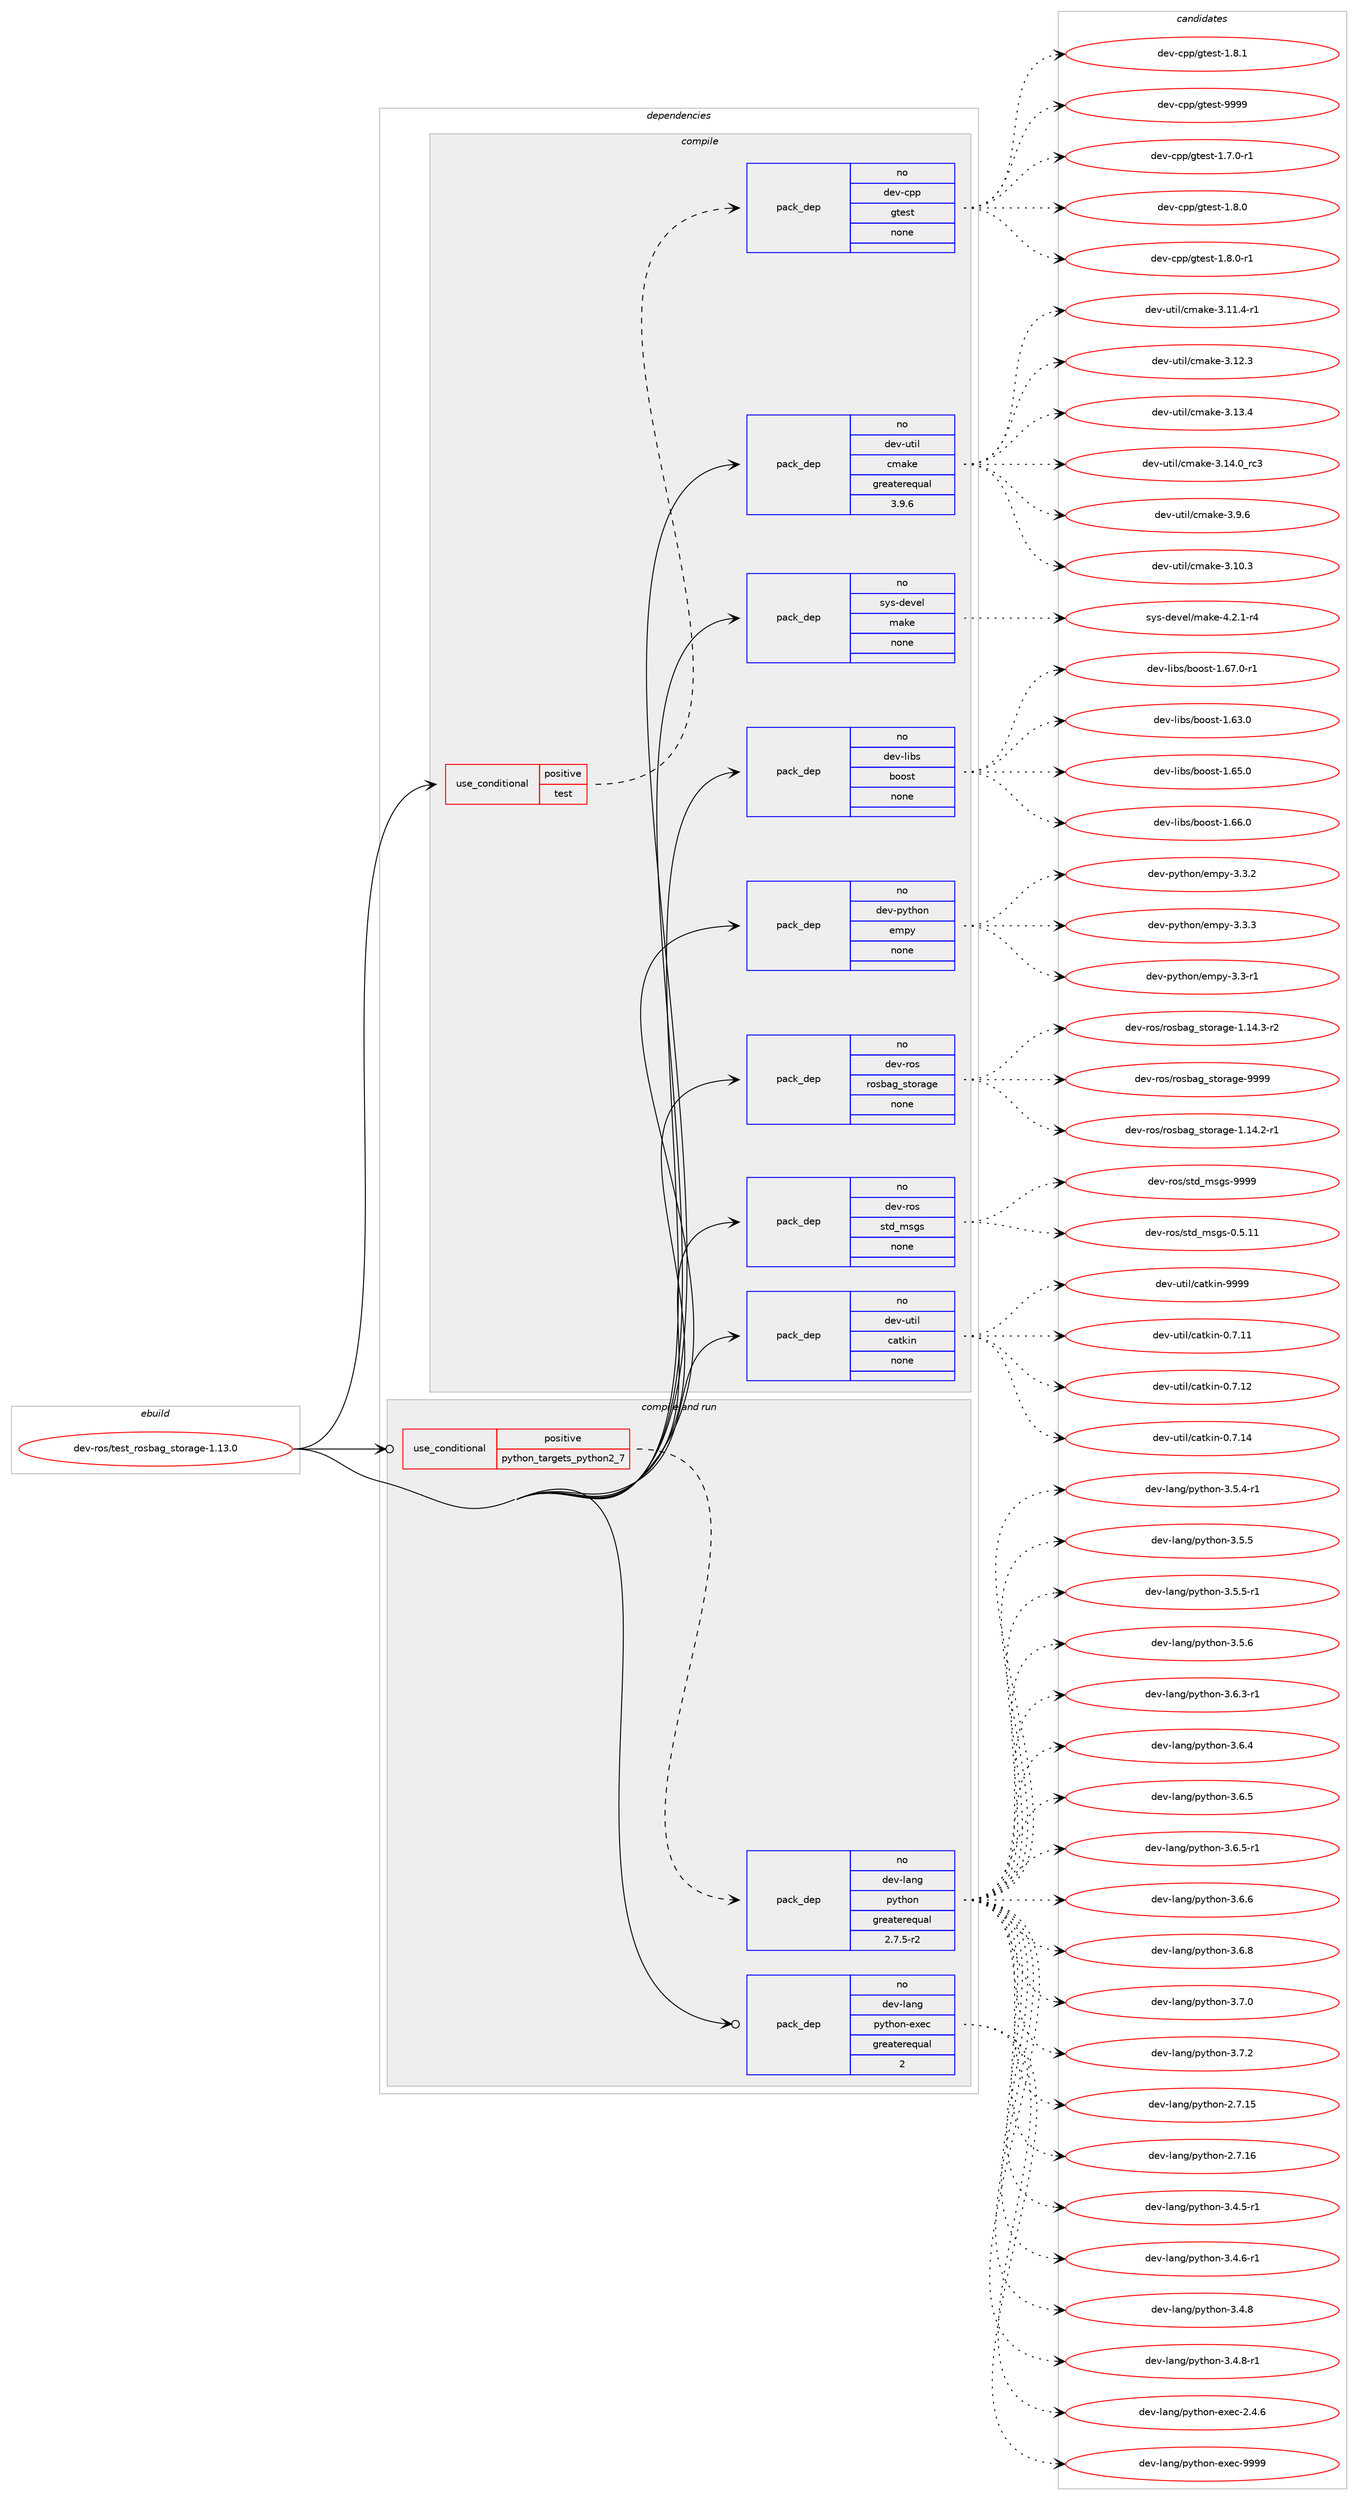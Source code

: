 digraph prolog {

# *************
# Graph options
# *************

newrank=true;
concentrate=true;
compound=true;
graph [rankdir=LR,fontname=Helvetica,fontsize=10,ranksep=1.5];#, ranksep=2.5, nodesep=0.2];
edge  [arrowhead=vee];
node  [fontname=Helvetica,fontsize=10];

# **********
# The ebuild
# **********

subgraph cluster_leftcol {
color=gray;
rank=same;
label=<<i>ebuild</i>>;
id [label="dev-ros/test_rosbag_storage-1.13.0", color=red, width=4, href="../dev-ros/test_rosbag_storage-1.13.0.svg"];
}

# ****************
# The dependencies
# ****************

subgraph cluster_midcol {
color=gray;
label=<<i>dependencies</i>>;
subgraph cluster_compile {
fillcolor="#eeeeee";
style=filled;
label=<<i>compile</i>>;
subgraph cond390966 {
dependency1472531 [label=<<TABLE BORDER="0" CELLBORDER="1" CELLSPACING="0" CELLPADDING="4"><TR><TD ROWSPAN="3" CELLPADDING="10">use_conditional</TD></TR><TR><TD>positive</TD></TR><TR><TD>test</TD></TR></TABLE>>, shape=none, color=red];
subgraph pack1058175 {
dependency1472532 [label=<<TABLE BORDER="0" CELLBORDER="1" CELLSPACING="0" CELLPADDING="4" WIDTH="220"><TR><TD ROWSPAN="6" CELLPADDING="30">pack_dep</TD></TR><TR><TD WIDTH="110">no</TD></TR><TR><TD>dev-cpp</TD></TR><TR><TD>gtest</TD></TR><TR><TD>none</TD></TR><TR><TD></TD></TR></TABLE>>, shape=none, color=blue];
}
dependency1472531:e -> dependency1472532:w [weight=20,style="dashed",arrowhead="vee"];
}
id:e -> dependency1472531:w [weight=20,style="solid",arrowhead="vee"];
subgraph pack1058176 {
dependency1472533 [label=<<TABLE BORDER="0" CELLBORDER="1" CELLSPACING="0" CELLPADDING="4" WIDTH="220"><TR><TD ROWSPAN="6" CELLPADDING="30">pack_dep</TD></TR><TR><TD WIDTH="110">no</TD></TR><TR><TD>dev-libs</TD></TR><TR><TD>boost</TD></TR><TR><TD>none</TD></TR><TR><TD></TD></TR></TABLE>>, shape=none, color=blue];
}
id:e -> dependency1472533:w [weight=20,style="solid",arrowhead="vee"];
subgraph pack1058177 {
dependency1472534 [label=<<TABLE BORDER="0" CELLBORDER="1" CELLSPACING="0" CELLPADDING="4" WIDTH="220"><TR><TD ROWSPAN="6" CELLPADDING="30">pack_dep</TD></TR><TR><TD WIDTH="110">no</TD></TR><TR><TD>dev-python</TD></TR><TR><TD>empy</TD></TR><TR><TD>none</TD></TR><TR><TD></TD></TR></TABLE>>, shape=none, color=blue];
}
id:e -> dependency1472534:w [weight=20,style="solid",arrowhead="vee"];
subgraph pack1058178 {
dependency1472535 [label=<<TABLE BORDER="0" CELLBORDER="1" CELLSPACING="0" CELLPADDING="4" WIDTH="220"><TR><TD ROWSPAN="6" CELLPADDING="30">pack_dep</TD></TR><TR><TD WIDTH="110">no</TD></TR><TR><TD>dev-ros</TD></TR><TR><TD>rosbag_storage</TD></TR><TR><TD>none</TD></TR><TR><TD></TD></TR></TABLE>>, shape=none, color=blue];
}
id:e -> dependency1472535:w [weight=20,style="solid",arrowhead="vee"];
subgraph pack1058179 {
dependency1472536 [label=<<TABLE BORDER="0" CELLBORDER="1" CELLSPACING="0" CELLPADDING="4" WIDTH="220"><TR><TD ROWSPAN="6" CELLPADDING="30">pack_dep</TD></TR><TR><TD WIDTH="110">no</TD></TR><TR><TD>dev-ros</TD></TR><TR><TD>std_msgs</TD></TR><TR><TD>none</TD></TR><TR><TD></TD></TR></TABLE>>, shape=none, color=blue];
}
id:e -> dependency1472536:w [weight=20,style="solid",arrowhead="vee"];
subgraph pack1058180 {
dependency1472537 [label=<<TABLE BORDER="0" CELLBORDER="1" CELLSPACING="0" CELLPADDING="4" WIDTH="220"><TR><TD ROWSPAN="6" CELLPADDING="30">pack_dep</TD></TR><TR><TD WIDTH="110">no</TD></TR><TR><TD>dev-util</TD></TR><TR><TD>catkin</TD></TR><TR><TD>none</TD></TR><TR><TD></TD></TR></TABLE>>, shape=none, color=blue];
}
id:e -> dependency1472537:w [weight=20,style="solid",arrowhead="vee"];
subgraph pack1058181 {
dependency1472538 [label=<<TABLE BORDER="0" CELLBORDER="1" CELLSPACING="0" CELLPADDING="4" WIDTH="220"><TR><TD ROWSPAN="6" CELLPADDING="30">pack_dep</TD></TR><TR><TD WIDTH="110">no</TD></TR><TR><TD>dev-util</TD></TR><TR><TD>cmake</TD></TR><TR><TD>greaterequal</TD></TR><TR><TD>3.9.6</TD></TR></TABLE>>, shape=none, color=blue];
}
id:e -> dependency1472538:w [weight=20,style="solid",arrowhead="vee"];
subgraph pack1058182 {
dependency1472539 [label=<<TABLE BORDER="0" CELLBORDER="1" CELLSPACING="0" CELLPADDING="4" WIDTH="220"><TR><TD ROWSPAN="6" CELLPADDING="30">pack_dep</TD></TR><TR><TD WIDTH="110">no</TD></TR><TR><TD>sys-devel</TD></TR><TR><TD>make</TD></TR><TR><TD>none</TD></TR><TR><TD></TD></TR></TABLE>>, shape=none, color=blue];
}
id:e -> dependency1472539:w [weight=20,style="solid",arrowhead="vee"];
}
subgraph cluster_compileandrun {
fillcolor="#eeeeee";
style=filled;
label=<<i>compile and run</i>>;
subgraph cond390967 {
dependency1472540 [label=<<TABLE BORDER="0" CELLBORDER="1" CELLSPACING="0" CELLPADDING="4"><TR><TD ROWSPAN="3" CELLPADDING="10">use_conditional</TD></TR><TR><TD>positive</TD></TR><TR><TD>python_targets_python2_7</TD></TR></TABLE>>, shape=none, color=red];
subgraph pack1058183 {
dependency1472541 [label=<<TABLE BORDER="0" CELLBORDER="1" CELLSPACING="0" CELLPADDING="4" WIDTH="220"><TR><TD ROWSPAN="6" CELLPADDING="30">pack_dep</TD></TR><TR><TD WIDTH="110">no</TD></TR><TR><TD>dev-lang</TD></TR><TR><TD>python</TD></TR><TR><TD>greaterequal</TD></TR><TR><TD>2.7.5-r2</TD></TR></TABLE>>, shape=none, color=blue];
}
dependency1472540:e -> dependency1472541:w [weight=20,style="dashed",arrowhead="vee"];
}
id:e -> dependency1472540:w [weight=20,style="solid",arrowhead="odotvee"];
subgraph pack1058184 {
dependency1472542 [label=<<TABLE BORDER="0" CELLBORDER="1" CELLSPACING="0" CELLPADDING="4" WIDTH="220"><TR><TD ROWSPAN="6" CELLPADDING="30">pack_dep</TD></TR><TR><TD WIDTH="110">no</TD></TR><TR><TD>dev-lang</TD></TR><TR><TD>python-exec</TD></TR><TR><TD>greaterequal</TD></TR><TR><TD>2</TD></TR></TABLE>>, shape=none, color=blue];
}
id:e -> dependency1472542:w [weight=20,style="solid",arrowhead="odotvee"];
}
subgraph cluster_run {
fillcolor="#eeeeee";
style=filled;
label=<<i>run</i>>;
}
}

# **************
# The candidates
# **************

subgraph cluster_choices {
rank=same;
color=gray;
label=<<i>candidates</i>>;

subgraph choice1058175 {
color=black;
nodesep=1;
choice1001011184599112112471031161011151164549465546484511449 [label="dev-cpp/gtest-1.7.0-r1", color=red, width=4,href="../dev-cpp/gtest-1.7.0-r1.svg"];
choice100101118459911211247103116101115116454946564648 [label="dev-cpp/gtest-1.8.0", color=red, width=4,href="../dev-cpp/gtest-1.8.0.svg"];
choice1001011184599112112471031161011151164549465646484511449 [label="dev-cpp/gtest-1.8.0-r1", color=red, width=4,href="../dev-cpp/gtest-1.8.0-r1.svg"];
choice100101118459911211247103116101115116454946564649 [label="dev-cpp/gtest-1.8.1", color=red, width=4,href="../dev-cpp/gtest-1.8.1.svg"];
choice1001011184599112112471031161011151164557575757 [label="dev-cpp/gtest-9999", color=red, width=4,href="../dev-cpp/gtest-9999.svg"];
dependency1472532:e -> choice1001011184599112112471031161011151164549465546484511449:w [style=dotted,weight="100"];
dependency1472532:e -> choice100101118459911211247103116101115116454946564648:w [style=dotted,weight="100"];
dependency1472532:e -> choice1001011184599112112471031161011151164549465646484511449:w [style=dotted,weight="100"];
dependency1472532:e -> choice100101118459911211247103116101115116454946564649:w [style=dotted,weight="100"];
dependency1472532:e -> choice1001011184599112112471031161011151164557575757:w [style=dotted,weight="100"];
}
subgraph choice1058176 {
color=black;
nodesep=1;
choice1001011184510810598115479811111111511645494654514648 [label="dev-libs/boost-1.63.0", color=red, width=4,href="../dev-libs/boost-1.63.0.svg"];
choice1001011184510810598115479811111111511645494654534648 [label="dev-libs/boost-1.65.0", color=red, width=4,href="../dev-libs/boost-1.65.0.svg"];
choice1001011184510810598115479811111111511645494654544648 [label="dev-libs/boost-1.66.0", color=red, width=4,href="../dev-libs/boost-1.66.0.svg"];
choice10010111845108105981154798111111115116454946545546484511449 [label="dev-libs/boost-1.67.0-r1", color=red, width=4,href="../dev-libs/boost-1.67.0-r1.svg"];
dependency1472533:e -> choice1001011184510810598115479811111111511645494654514648:w [style=dotted,weight="100"];
dependency1472533:e -> choice1001011184510810598115479811111111511645494654534648:w [style=dotted,weight="100"];
dependency1472533:e -> choice1001011184510810598115479811111111511645494654544648:w [style=dotted,weight="100"];
dependency1472533:e -> choice10010111845108105981154798111111115116454946545546484511449:w [style=dotted,weight="100"];
}
subgraph choice1058177 {
color=black;
nodesep=1;
choice1001011184511212111610411111047101109112121455146514511449 [label="dev-python/empy-3.3-r1", color=red, width=4,href="../dev-python/empy-3.3-r1.svg"];
choice1001011184511212111610411111047101109112121455146514650 [label="dev-python/empy-3.3.2", color=red, width=4,href="../dev-python/empy-3.3.2.svg"];
choice1001011184511212111610411111047101109112121455146514651 [label="dev-python/empy-3.3.3", color=red, width=4,href="../dev-python/empy-3.3.3.svg"];
dependency1472534:e -> choice1001011184511212111610411111047101109112121455146514511449:w [style=dotted,weight="100"];
dependency1472534:e -> choice1001011184511212111610411111047101109112121455146514650:w [style=dotted,weight="100"];
dependency1472534:e -> choice1001011184511212111610411111047101109112121455146514651:w [style=dotted,weight="100"];
}
subgraph choice1058178 {
color=black;
nodesep=1;
choice100101118451141111154711411111598971039511511611111497103101454946495246504511449 [label="dev-ros/rosbag_storage-1.14.2-r1", color=red, width=4,href="../dev-ros/rosbag_storage-1.14.2-r1.svg"];
choice100101118451141111154711411111598971039511511611111497103101454946495246514511450 [label="dev-ros/rosbag_storage-1.14.3-r2", color=red, width=4,href="../dev-ros/rosbag_storage-1.14.3-r2.svg"];
choice1001011184511411111547114111115989710395115116111114971031014557575757 [label="dev-ros/rosbag_storage-9999", color=red, width=4,href="../dev-ros/rosbag_storage-9999.svg"];
dependency1472535:e -> choice100101118451141111154711411111598971039511511611111497103101454946495246504511449:w [style=dotted,weight="100"];
dependency1472535:e -> choice100101118451141111154711411111598971039511511611111497103101454946495246514511450:w [style=dotted,weight="100"];
dependency1472535:e -> choice1001011184511411111547114111115989710395115116111114971031014557575757:w [style=dotted,weight="100"];
}
subgraph choice1058179 {
color=black;
nodesep=1;
choice10010111845114111115471151161009510911510311545484653464949 [label="dev-ros/std_msgs-0.5.11", color=red, width=4,href="../dev-ros/std_msgs-0.5.11.svg"];
choice1001011184511411111547115116100951091151031154557575757 [label="dev-ros/std_msgs-9999", color=red, width=4,href="../dev-ros/std_msgs-9999.svg"];
dependency1472536:e -> choice10010111845114111115471151161009510911510311545484653464949:w [style=dotted,weight="100"];
dependency1472536:e -> choice1001011184511411111547115116100951091151031154557575757:w [style=dotted,weight="100"];
}
subgraph choice1058180 {
color=black;
nodesep=1;
choice1001011184511711610510847999711610710511045484655464949 [label="dev-util/catkin-0.7.11", color=red, width=4,href="../dev-util/catkin-0.7.11.svg"];
choice1001011184511711610510847999711610710511045484655464950 [label="dev-util/catkin-0.7.12", color=red, width=4,href="../dev-util/catkin-0.7.12.svg"];
choice1001011184511711610510847999711610710511045484655464952 [label="dev-util/catkin-0.7.14", color=red, width=4,href="../dev-util/catkin-0.7.14.svg"];
choice100101118451171161051084799971161071051104557575757 [label="dev-util/catkin-9999", color=red, width=4,href="../dev-util/catkin-9999.svg"];
dependency1472537:e -> choice1001011184511711610510847999711610710511045484655464949:w [style=dotted,weight="100"];
dependency1472537:e -> choice1001011184511711610510847999711610710511045484655464950:w [style=dotted,weight="100"];
dependency1472537:e -> choice1001011184511711610510847999711610710511045484655464952:w [style=dotted,weight="100"];
dependency1472537:e -> choice100101118451171161051084799971161071051104557575757:w [style=dotted,weight="100"];
}
subgraph choice1058181 {
color=black;
nodesep=1;
choice1001011184511711610510847991099710710145514649484651 [label="dev-util/cmake-3.10.3", color=red, width=4,href="../dev-util/cmake-3.10.3.svg"];
choice10010111845117116105108479910997107101455146494946524511449 [label="dev-util/cmake-3.11.4-r1", color=red, width=4,href="../dev-util/cmake-3.11.4-r1.svg"];
choice1001011184511711610510847991099710710145514649504651 [label="dev-util/cmake-3.12.3", color=red, width=4,href="../dev-util/cmake-3.12.3.svg"];
choice1001011184511711610510847991099710710145514649514652 [label="dev-util/cmake-3.13.4", color=red, width=4,href="../dev-util/cmake-3.13.4.svg"];
choice1001011184511711610510847991099710710145514649524648951149951 [label="dev-util/cmake-3.14.0_rc3", color=red, width=4,href="../dev-util/cmake-3.14.0_rc3.svg"];
choice10010111845117116105108479910997107101455146574654 [label="dev-util/cmake-3.9.6", color=red, width=4,href="../dev-util/cmake-3.9.6.svg"];
dependency1472538:e -> choice1001011184511711610510847991099710710145514649484651:w [style=dotted,weight="100"];
dependency1472538:e -> choice10010111845117116105108479910997107101455146494946524511449:w [style=dotted,weight="100"];
dependency1472538:e -> choice1001011184511711610510847991099710710145514649504651:w [style=dotted,weight="100"];
dependency1472538:e -> choice1001011184511711610510847991099710710145514649514652:w [style=dotted,weight="100"];
dependency1472538:e -> choice1001011184511711610510847991099710710145514649524648951149951:w [style=dotted,weight="100"];
dependency1472538:e -> choice10010111845117116105108479910997107101455146574654:w [style=dotted,weight="100"];
}
subgraph choice1058182 {
color=black;
nodesep=1;
choice1151211154510010111810110847109971071014552465046494511452 [label="sys-devel/make-4.2.1-r4", color=red, width=4,href="../sys-devel/make-4.2.1-r4.svg"];
dependency1472539:e -> choice1151211154510010111810110847109971071014552465046494511452:w [style=dotted,weight="100"];
}
subgraph choice1058183 {
color=black;
nodesep=1;
choice10010111845108971101034711212111610411111045504655464953 [label="dev-lang/python-2.7.15", color=red, width=4,href="../dev-lang/python-2.7.15.svg"];
choice10010111845108971101034711212111610411111045504655464954 [label="dev-lang/python-2.7.16", color=red, width=4,href="../dev-lang/python-2.7.16.svg"];
choice1001011184510897110103471121211161041111104551465246534511449 [label="dev-lang/python-3.4.5-r1", color=red, width=4,href="../dev-lang/python-3.4.5-r1.svg"];
choice1001011184510897110103471121211161041111104551465246544511449 [label="dev-lang/python-3.4.6-r1", color=red, width=4,href="../dev-lang/python-3.4.6-r1.svg"];
choice100101118451089711010347112121116104111110455146524656 [label="dev-lang/python-3.4.8", color=red, width=4,href="../dev-lang/python-3.4.8.svg"];
choice1001011184510897110103471121211161041111104551465246564511449 [label="dev-lang/python-3.4.8-r1", color=red, width=4,href="../dev-lang/python-3.4.8-r1.svg"];
choice1001011184510897110103471121211161041111104551465346524511449 [label="dev-lang/python-3.5.4-r1", color=red, width=4,href="../dev-lang/python-3.5.4-r1.svg"];
choice100101118451089711010347112121116104111110455146534653 [label="dev-lang/python-3.5.5", color=red, width=4,href="../dev-lang/python-3.5.5.svg"];
choice1001011184510897110103471121211161041111104551465346534511449 [label="dev-lang/python-3.5.5-r1", color=red, width=4,href="../dev-lang/python-3.5.5-r1.svg"];
choice100101118451089711010347112121116104111110455146534654 [label="dev-lang/python-3.5.6", color=red, width=4,href="../dev-lang/python-3.5.6.svg"];
choice1001011184510897110103471121211161041111104551465446514511449 [label="dev-lang/python-3.6.3-r1", color=red, width=4,href="../dev-lang/python-3.6.3-r1.svg"];
choice100101118451089711010347112121116104111110455146544652 [label="dev-lang/python-3.6.4", color=red, width=4,href="../dev-lang/python-3.6.4.svg"];
choice100101118451089711010347112121116104111110455146544653 [label="dev-lang/python-3.6.5", color=red, width=4,href="../dev-lang/python-3.6.5.svg"];
choice1001011184510897110103471121211161041111104551465446534511449 [label="dev-lang/python-3.6.5-r1", color=red, width=4,href="../dev-lang/python-3.6.5-r1.svg"];
choice100101118451089711010347112121116104111110455146544654 [label="dev-lang/python-3.6.6", color=red, width=4,href="../dev-lang/python-3.6.6.svg"];
choice100101118451089711010347112121116104111110455146544656 [label="dev-lang/python-3.6.8", color=red, width=4,href="../dev-lang/python-3.6.8.svg"];
choice100101118451089711010347112121116104111110455146554648 [label="dev-lang/python-3.7.0", color=red, width=4,href="../dev-lang/python-3.7.0.svg"];
choice100101118451089711010347112121116104111110455146554650 [label="dev-lang/python-3.7.2", color=red, width=4,href="../dev-lang/python-3.7.2.svg"];
dependency1472541:e -> choice10010111845108971101034711212111610411111045504655464953:w [style=dotted,weight="100"];
dependency1472541:e -> choice10010111845108971101034711212111610411111045504655464954:w [style=dotted,weight="100"];
dependency1472541:e -> choice1001011184510897110103471121211161041111104551465246534511449:w [style=dotted,weight="100"];
dependency1472541:e -> choice1001011184510897110103471121211161041111104551465246544511449:w [style=dotted,weight="100"];
dependency1472541:e -> choice100101118451089711010347112121116104111110455146524656:w [style=dotted,weight="100"];
dependency1472541:e -> choice1001011184510897110103471121211161041111104551465246564511449:w [style=dotted,weight="100"];
dependency1472541:e -> choice1001011184510897110103471121211161041111104551465346524511449:w [style=dotted,weight="100"];
dependency1472541:e -> choice100101118451089711010347112121116104111110455146534653:w [style=dotted,weight="100"];
dependency1472541:e -> choice1001011184510897110103471121211161041111104551465346534511449:w [style=dotted,weight="100"];
dependency1472541:e -> choice100101118451089711010347112121116104111110455146534654:w [style=dotted,weight="100"];
dependency1472541:e -> choice1001011184510897110103471121211161041111104551465446514511449:w [style=dotted,weight="100"];
dependency1472541:e -> choice100101118451089711010347112121116104111110455146544652:w [style=dotted,weight="100"];
dependency1472541:e -> choice100101118451089711010347112121116104111110455146544653:w [style=dotted,weight="100"];
dependency1472541:e -> choice1001011184510897110103471121211161041111104551465446534511449:w [style=dotted,weight="100"];
dependency1472541:e -> choice100101118451089711010347112121116104111110455146544654:w [style=dotted,weight="100"];
dependency1472541:e -> choice100101118451089711010347112121116104111110455146544656:w [style=dotted,weight="100"];
dependency1472541:e -> choice100101118451089711010347112121116104111110455146554648:w [style=dotted,weight="100"];
dependency1472541:e -> choice100101118451089711010347112121116104111110455146554650:w [style=dotted,weight="100"];
}
subgraph choice1058184 {
color=black;
nodesep=1;
choice1001011184510897110103471121211161041111104510112010199455046524654 [label="dev-lang/python-exec-2.4.6", color=red, width=4,href="../dev-lang/python-exec-2.4.6.svg"];
choice10010111845108971101034711212111610411111045101120101994557575757 [label="dev-lang/python-exec-9999", color=red, width=4,href="../dev-lang/python-exec-9999.svg"];
dependency1472542:e -> choice1001011184510897110103471121211161041111104510112010199455046524654:w [style=dotted,weight="100"];
dependency1472542:e -> choice10010111845108971101034711212111610411111045101120101994557575757:w [style=dotted,weight="100"];
}
}

}
